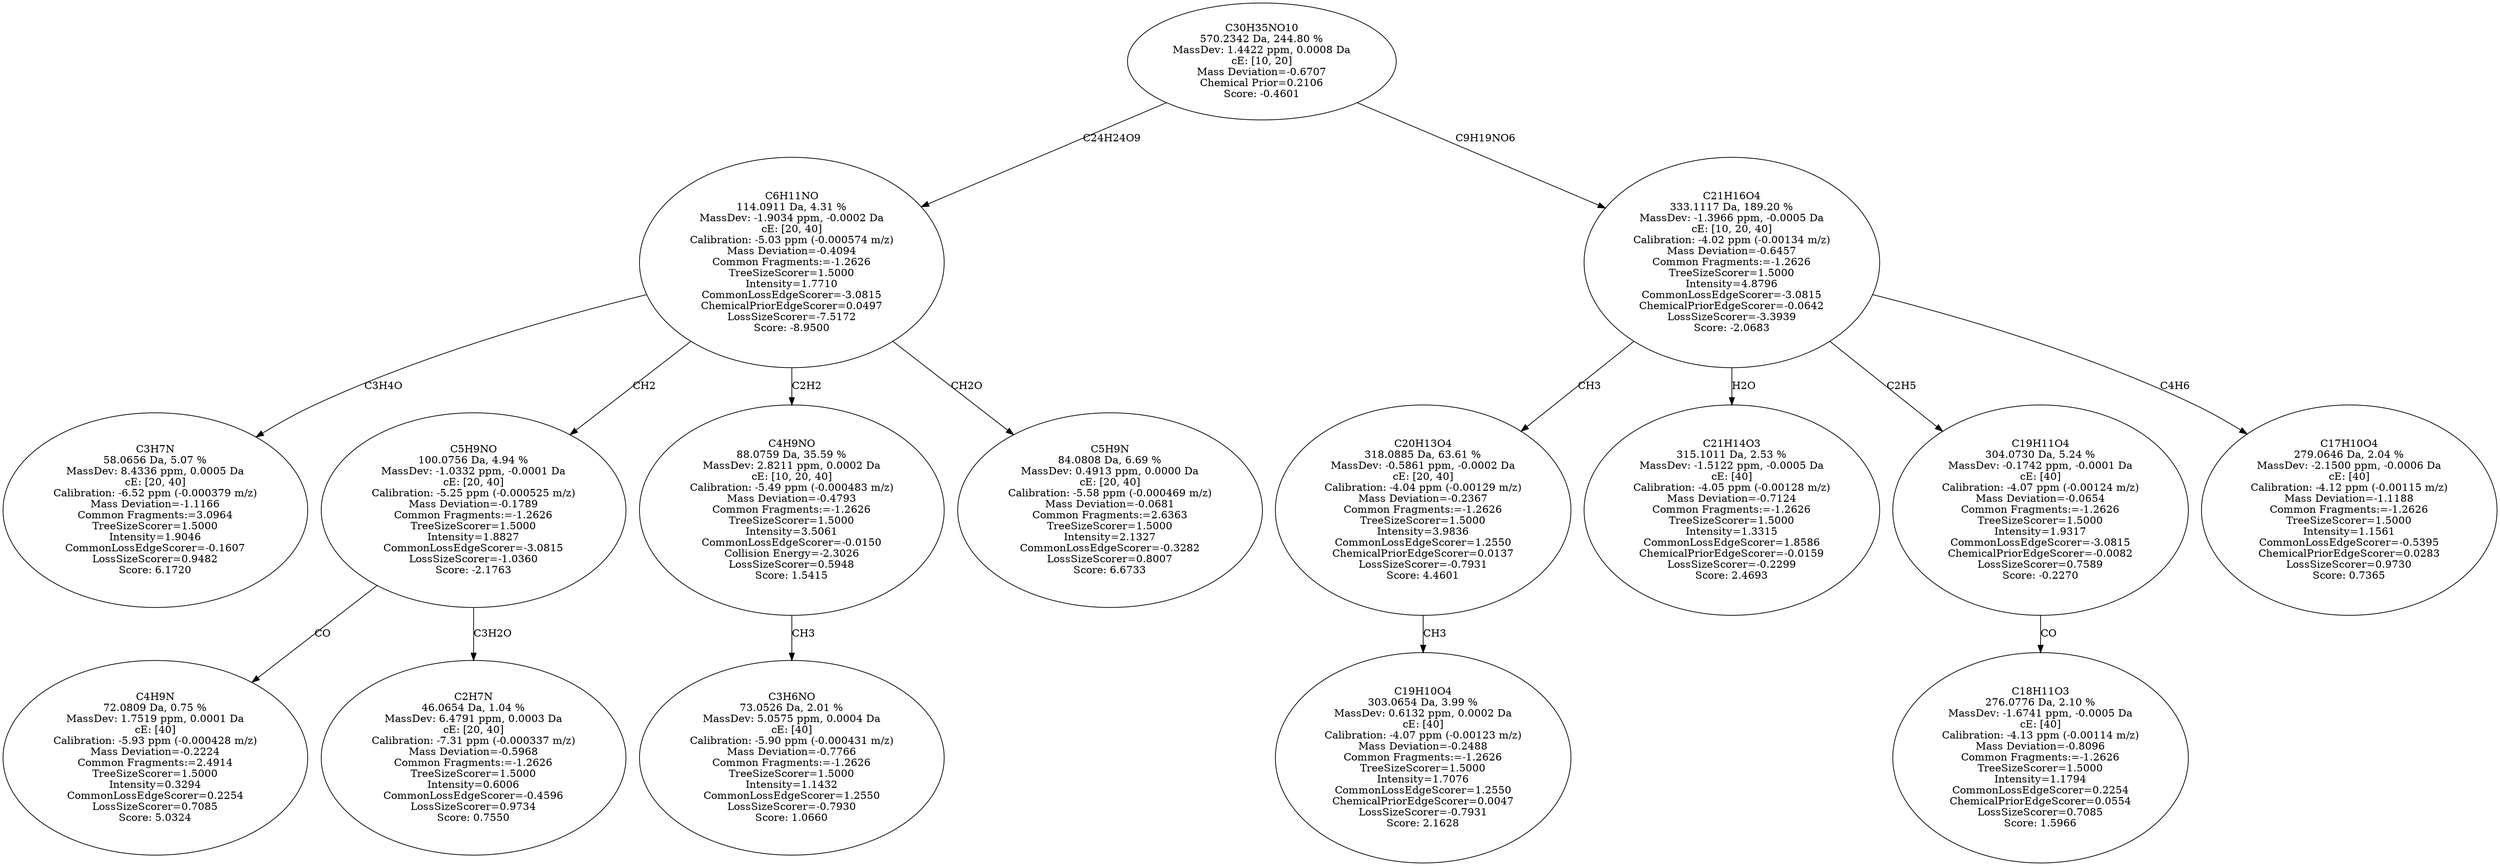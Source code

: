 strict digraph {
v1 [label="C3H7N\n58.0656 Da, 5.07 %\nMassDev: 8.4336 ppm, 0.0005 Da\ncE: [20, 40]\nCalibration: -6.52 ppm (-0.000379 m/z)\nMass Deviation=-1.1166\nCommon Fragments:=3.0964\nTreeSizeScorer=1.5000\nIntensity=1.9046\nCommonLossEdgeScorer=-0.1607\nLossSizeScorer=0.9482\nScore: 6.1720"];
v2 [label="C4H9N\n72.0809 Da, 0.75 %\nMassDev: 1.7519 ppm, 0.0001 Da\ncE: [40]\nCalibration: -5.93 ppm (-0.000428 m/z)\nMass Deviation=-0.2224\nCommon Fragments:=2.4914\nTreeSizeScorer=1.5000\nIntensity=0.3294\nCommonLossEdgeScorer=0.2254\nLossSizeScorer=0.7085\nScore: 5.0324"];
v3 [label="C2H7N\n46.0654 Da, 1.04 %\nMassDev: 6.4791 ppm, 0.0003 Da\ncE: [20, 40]\nCalibration: -7.31 ppm (-0.000337 m/z)\nMass Deviation=-0.5968\nCommon Fragments:=-1.2626\nTreeSizeScorer=1.5000\nIntensity=0.6006\nCommonLossEdgeScorer=-0.4596\nLossSizeScorer=0.9734\nScore: 0.7550"];
v4 [label="C5H9NO\n100.0756 Da, 4.94 %\nMassDev: -1.0332 ppm, -0.0001 Da\ncE: [20, 40]\nCalibration: -5.25 ppm (-0.000525 m/z)\nMass Deviation=-0.1789\nCommon Fragments:=-1.2626\nTreeSizeScorer=1.5000\nIntensity=1.8827\nCommonLossEdgeScorer=-3.0815\nLossSizeScorer=-1.0360\nScore: -2.1763"];
v5 [label="C3H6NO\n73.0526 Da, 2.01 %\nMassDev: 5.0575 ppm, 0.0004 Da\ncE: [40]\nCalibration: -5.90 ppm (-0.000431 m/z)\nMass Deviation=-0.7766\nCommon Fragments:=-1.2626\nTreeSizeScorer=1.5000\nIntensity=1.1432\nCommonLossEdgeScorer=1.2550\nLossSizeScorer=-0.7930\nScore: 1.0660"];
v6 [label="C4H9NO\n88.0759 Da, 35.59 %\nMassDev: 2.8211 ppm, 0.0002 Da\ncE: [10, 20, 40]\nCalibration: -5.49 ppm (-0.000483 m/z)\nMass Deviation=-0.4793\nCommon Fragments:=-1.2626\nTreeSizeScorer=1.5000\nIntensity=3.5061\nCommonLossEdgeScorer=-0.0150\nCollision Energy=-2.3026\nLossSizeScorer=0.5948\nScore: 1.5415"];
v7 [label="C5H9N\n84.0808 Da, 6.69 %\nMassDev: 0.4913 ppm, 0.0000 Da\ncE: [20, 40]\nCalibration: -5.58 ppm (-0.000469 m/z)\nMass Deviation=-0.0681\nCommon Fragments:=2.6363\nTreeSizeScorer=1.5000\nIntensity=2.1327\nCommonLossEdgeScorer=-0.3282\nLossSizeScorer=0.8007\nScore: 6.6733"];
v8 [label="C6H11NO\n114.0911 Da, 4.31 %\nMassDev: -1.9034 ppm, -0.0002 Da\ncE: [20, 40]\nCalibration: -5.03 ppm (-0.000574 m/z)\nMass Deviation=-0.4094\nCommon Fragments:=-1.2626\nTreeSizeScorer=1.5000\nIntensity=1.7710\nCommonLossEdgeScorer=-3.0815\nChemicalPriorEdgeScorer=0.0497\nLossSizeScorer=-7.5172\nScore: -8.9500"];
v9 [label="C19H10O4\n303.0654 Da, 3.99 %\nMassDev: 0.6132 ppm, 0.0002 Da\ncE: [40]\nCalibration: -4.07 ppm (-0.00123 m/z)\nMass Deviation=-0.2488\nCommon Fragments:=-1.2626\nTreeSizeScorer=1.5000\nIntensity=1.7076\nCommonLossEdgeScorer=1.2550\nChemicalPriorEdgeScorer=0.0047\nLossSizeScorer=-0.7931\nScore: 2.1628"];
v10 [label="C20H13O4\n318.0885 Da, 63.61 %\nMassDev: -0.5861 ppm, -0.0002 Da\ncE: [20, 40]\nCalibration: -4.04 ppm (-0.00129 m/z)\nMass Deviation=-0.2367\nCommon Fragments:=-1.2626\nTreeSizeScorer=1.5000\nIntensity=3.9836\nCommonLossEdgeScorer=1.2550\nChemicalPriorEdgeScorer=0.0137\nLossSizeScorer=-0.7931\nScore: 4.4601"];
v11 [label="C21H14O3\n315.1011 Da, 2.53 %\nMassDev: -1.5122 ppm, -0.0005 Da\ncE: [40]\nCalibration: -4.05 ppm (-0.00128 m/z)\nMass Deviation=-0.7124\nCommon Fragments:=-1.2626\nTreeSizeScorer=1.5000\nIntensity=1.3315\nCommonLossEdgeScorer=1.8586\nChemicalPriorEdgeScorer=-0.0159\nLossSizeScorer=-0.2299\nScore: 2.4693"];
v12 [label="C18H11O3\n276.0776 Da, 2.10 %\nMassDev: -1.6741 ppm, -0.0005 Da\ncE: [40]\nCalibration: -4.13 ppm (-0.00114 m/z)\nMass Deviation=-0.8096\nCommon Fragments:=-1.2626\nTreeSizeScorer=1.5000\nIntensity=1.1794\nCommonLossEdgeScorer=0.2254\nChemicalPriorEdgeScorer=0.0554\nLossSizeScorer=0.7085\nScore: 1.5966"];
v13 [label="C19H11O4\n304.0730 Da, 5.24 %\nMassDev: -0.1742 ppm, -0.0001 Da\ncE: [40]\nCalibration: -4.07 ppm (-0.00124 m/z)\nMass Deviation=-0.0654\nCommon Fragments:=-1.2626\nTreeSizeScorer=1.5000\nIntensity=1.9317\nCommonLossEdgeScorer=-3.0815\nChemicalPriorEdgeScorer=-0.0082\nLossSizeScorer=0.7589\nScore: -0.2270"];
v14 [label="C17H10O4\n279.0646 Da, 2.04 %\nMassDev: -2.1500 ppm, -0.0006 Da\ncE: [40]\nCalibration: -4.12 ppm (-0.00115 m/z)\nMass Deviation=-1.1188\nCommon Fragments:=-1.2626\nTreeSizeScorer=1.5000\nIntensity=1.1561\nCommonLossEdgeScorer=-0.5395\nChemicalPriorEdgeScorer=0.0283\nLossSizeScorer=0.9730\nScore: 0.7365"];
v15 [label="C21H16O4\n333.1117 Da, 189.20 %\nMassDev: -1.3966 ppm, -0.0005 Da\ncE: [10, 20, 40]\nCalibration: -4.02 ppm (-0.00134 m/z)\nMass Deviation=-0.6457\nCommon Fragments:=-1.2626\nTreeSizeScorer=1.5000\nIntensity=4.8796\nCommonLossEdgeScorer=-3.0815\nChemicalPriorEdgeScorer=-0.0642\nLossSizeScorer=-3.3939\nScore: -2.0683"];
v16 [label="C30H35NO10\n570.2342 Da, 244.80 %\nMassDev: 1.4422 ppm, 0.0008 Da\ncE: [10, 20]\nMass Deviation=-0.6707\nChemical Prior=0.2106\nScore: -0.4601"];
v8 -> v1 [label="C3H4O"];
v4 -> v2 [label="CO"];
v4 -> v3 [label="C3H2O"];
v8 -> v4 [label="CH2"];
v6 -> v5 [label="CH3"];
v8 -> v6 [label="C2H2"];
v8 -> v7 [label="CH2O"];
v16 -> v8 [label="C24H24O9"];
v10 -> v9 [label="CH3"];
v15 -> v10 [label="CH3"];
v15 -> v11 [label="H2O"];
v13 -> v12 [label="CO"];
v15 -> v13 [label="C2H5"];
v15 -> v14 [label="C4H6"];
v16 -> v15 [label="C9H19NO6"];
}